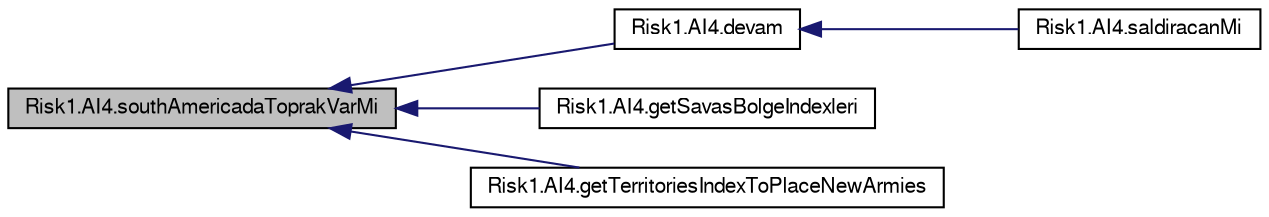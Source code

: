 digraph G
{
  bgcolor="transparent";
  edge [fontname="FreeSans",fontsize="10",labelfontname="FreeSans",labelfontsize="10"];
  node [fontname="FreeSans",fontsize="10",shape=record];
  rankdir="LR";
  Node1 [label="Risk1.AI4.southAmericadaToprakVarMi",height=0.2,width=0.4,color="black", fillcolor="grey75", style="filled" fontcolor="black"];
  Node1 -> Node2 [dir="back",color="midnightblue",fontsize="10",style="solid",fontname="FreeSans"];
  Node2 [label="Risk1.AI4.devam",height=0.2,width=0.4,color="black",URL="$classRisk1_1_1AI4.html#a3652393c6f74add7886cfab61c00b975",tooltip="Kullanıcının hamle yapmaya devam edip etmeyeceğini belirler."];
  Node2 -> Node3 [dir="back",color="midnightblue",fontsize="10",style="solid",fontname="FreeSans"];
  Node3 [label="Risk1.AI4.saldiracanMi",height=0.2,width=0.4,color="black",URL="$classRisk1_1_1AI4.html#a086f1670a1e9423d27c1f49991f4203b",tooltip="Bu metod kullanıcının saldırı yapmak isteyip istemediğini belirler."];
  Node1 -> Node4 [dir="back",color="midnightblue",fontsize="10",style="solid",fontname="FreeSans"];
  Node4 [label="Risk1.AI4.getSavasBolgeIndexleri",height=0.2,width=0.4,color="black",URL="$classRisk1_1_1AI4.html#a10f11e2bddf5dd1a9a18d4c08a42b9c4",tooltip="Bu metod savaş yapılacak bolgelerin indexlerini belirlemek içindir."];
  Node1 -> Node5 [dir="back",color="midnightblue",fontsize="10",style="solid",fontname="FreeSans"];
  Node5 [label="Risk1.AI4.getTerritoriesIndexToPlaceNewArmies",height=0.2,width=0.4,color="black",URL="$classRisk1_1_1AI4.html#add6f66591f2cf0863a40b9c6f214ce67",tooltip="Oyuncu her turn&#39;de kazandığı yeni askerleri hangi bolgelere yerleştireceğini bu metod sayesinde belir..."];
}

